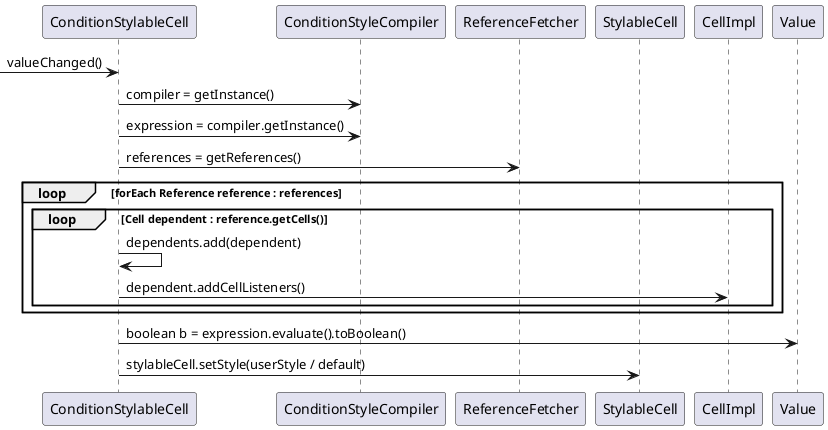 @startuml lang03_1_design_valueChanged.png

skinparam defaultFontName FG Virgil
skinparam shadowing false

participant "ConditionStylableCell" as cscell
participant "ConditionStyleCompiler" as cscompiler
participant "ReferenceFetcher" as refFetcher
participant "StylableCell" as scell
participant "CellImpl" as cellimp
participant "Value" as value

-> cscell : valueChanged()

cscell -> cscompiler : compiler = getInstance()
cscell -> cscompiler : expression = compiler.getInstance()
cscell -> refFetcher : references = getReferences()

loop forEach Reference reference : references
    loop Cell dependent : reference.getCells()
        cscell -> cscell : dependents.add(dependent)
        cscell -> cellimp : dependent.addCellListeners()   
    end
end

cscell -> value : boolean b = expression.evaluate().toBoolean()
cscell -> scell : stylableCell.setStyle(userStyle / default)

@enduml